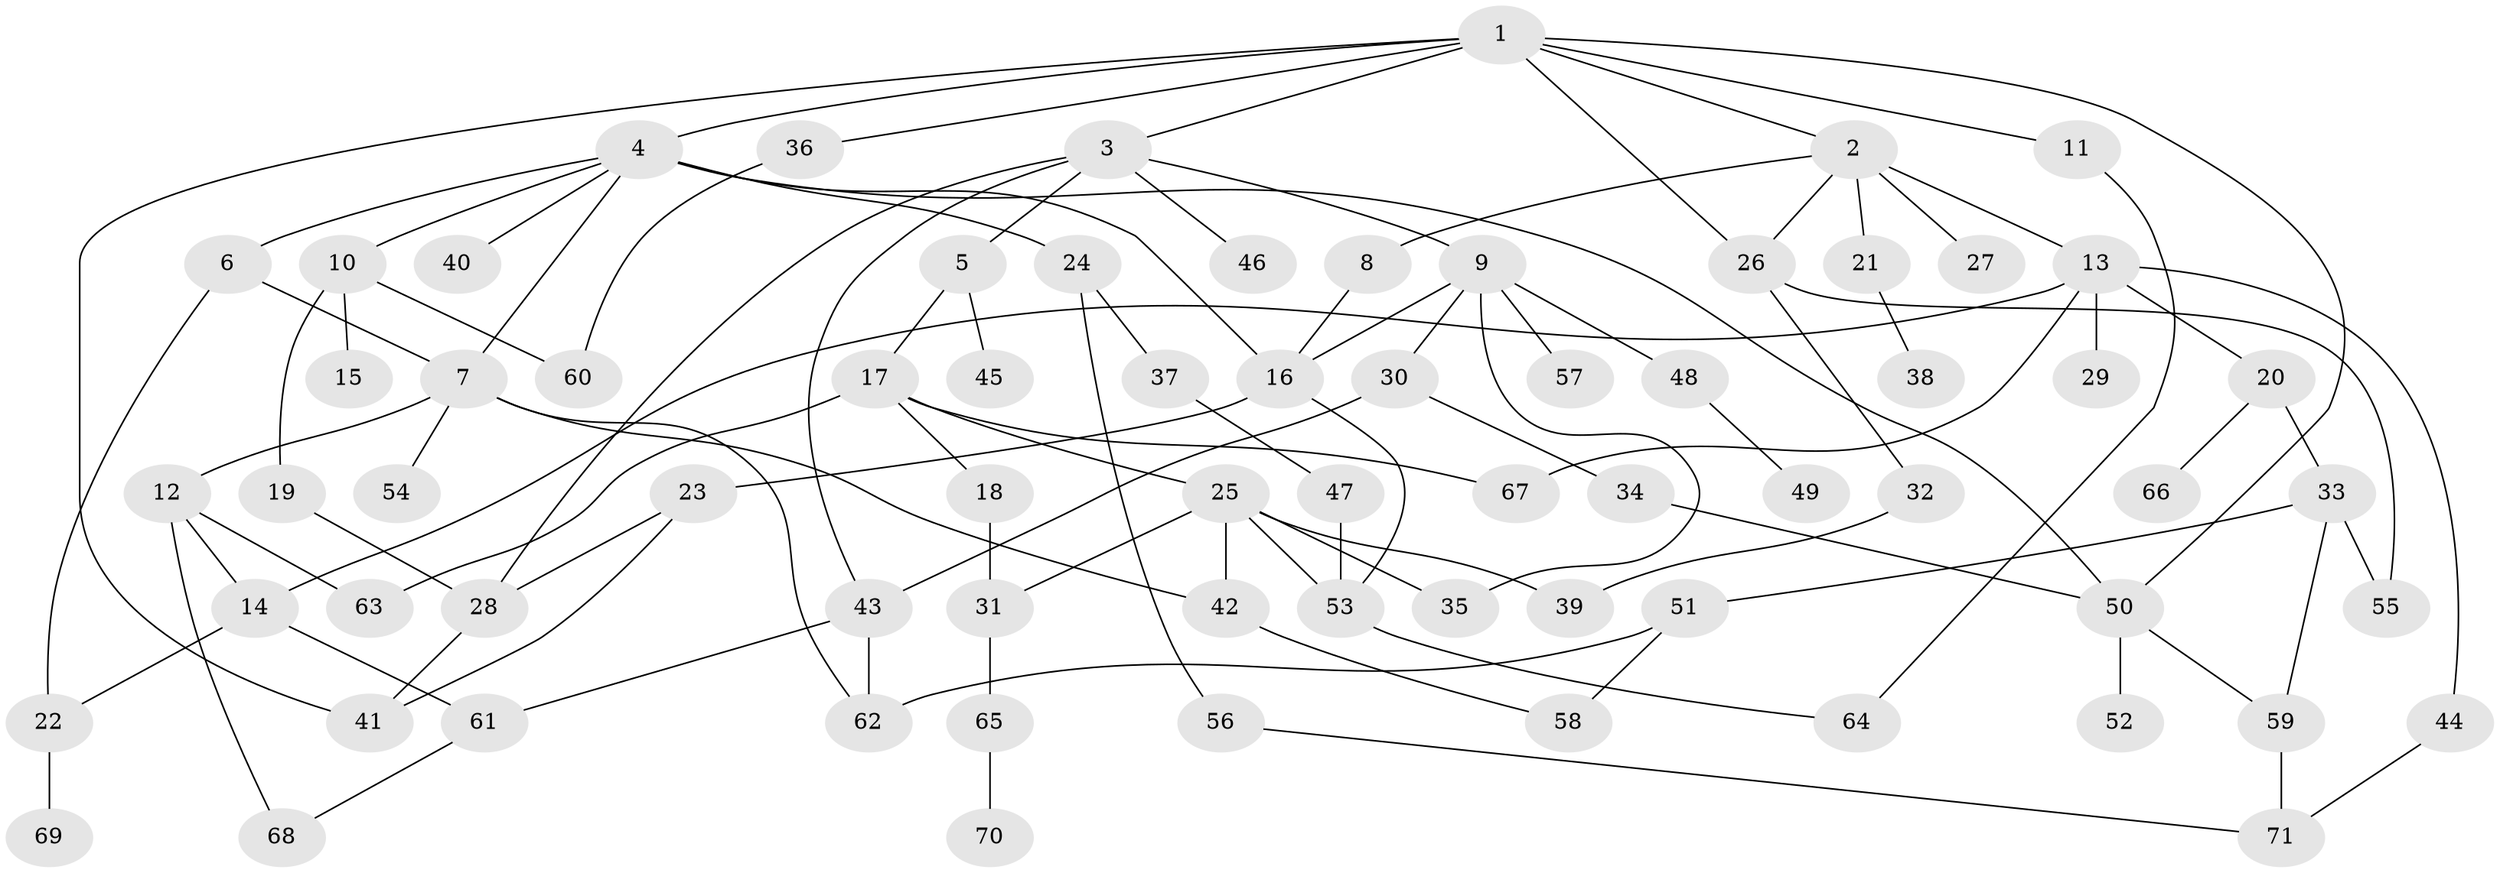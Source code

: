 // Generated by graph-tools (version 1.1) at 2025/49/03/09/25 03:49:27]
// undirected, 71 vertices, 102 edges
graph export_dot {
graph [start="1"]
  node [color=gray90,style=filled];
  1;
  2;
  3;
  4;
  5;
  6;
  7;
  8;
  9;
  10;
  11;
  12;
  13;
  14;
  15;
  16;
  17;
  18;
  19;
  20;
  21;
  22;
  23;
  24;
  25;
  26;
  27;
  28;
  29;
  30;
  31;
  32;
  33;
  34;
  35;
  36;
  37;
  38;
  39;
  40;
  41;
  42;
  43;
  44;
  45;
  46;
  47;
  48;
  49;
  50;
  51;
  52;
  53;
  54;
  55;
  56;
  57;
  58;
  59;
  60;
  61;
  62;
  63;
  64;
  65;
  66;
  67;
  68;
  69;
  70;
  71;
  1 -- 2;
  1 -- 3;
  1 -- 4;
  1 -- 11;
  1 -- 36;
  1 -- 41;
  1 -- 26;
  1 -- 50;
  2 -- 8;
  2 -- 13;
  2 -- 21;
  2 -- 26;
  2 -- 27;
  3 -- 5;
  3 -- 9;
  3 -- 43;
  3 -- 46;
  3 -- 28;
  4 -- 6;
  4 -- 7;
  4 -- 10;
  4 -- 24;
  4 -- 40;
  4 -- 16;
  4 -- 50;
  5 -- 17;
  5 -- 45;
  6 -- 22;
  6 -- 7;
  7 -- 12;
  7 -- 54;
  7 -- 62;
  7 -- 42;
  8 -- 16;
  9 -- 30;
  9 -- 48;
  9 -- 57;
  9 -- 16;
  9 -- 35;
  10 -- 15;
  10 -- 19;
  10 -- 60;
  11 -- 64;
  12 -- 14;
  12 -- 63;
  12 -- 68;
  13 -- 20;
  13 -- 29;
  13 -- 44;
  13 -- 67;
  13 -- 14;
  14 -- 22;
  14 -- 61;
  16 -- 23;
  16 -- 53;
  17 -- 18;
  17 -- 25;
  17 -- 63;
  17 -- 67;
  18 -- 31;
  19 -- 28;
  20 -- 33;
  20 -- 66;
  21 -- 38;
  22 -- 69;
  23 -- 28;
  23 -- 41;
  24 -- 37;
  24 -- 56;
  25 -- 35;
  25 -- 42;
  25 -- 53;
  25 -- 31;
  25 -- 39;
  26 -- 32;
  26 -- 55;
  28 -- 41;
  30 -- 34;
  30 -- 43;
  31 -- 65;
  32 -- 39;
  33 -- 51;
  33 -- 55;
  33 -- 59;
  34 -- 50;
  36 -- 60;
  37 -- 47;
  42 -- 58;
  43 -- 62;
  43 -- 61;
  44 -- 71;
  47 -- 53;
  48 -- 49;
  50 -- 52;
  50 -- 59;
  51 -- 58;
  51 -- 62;
  53 -- 64;
  56 -- 71;
  59 -- 71;
  61 -- 68;
  65 -- 70;
}
